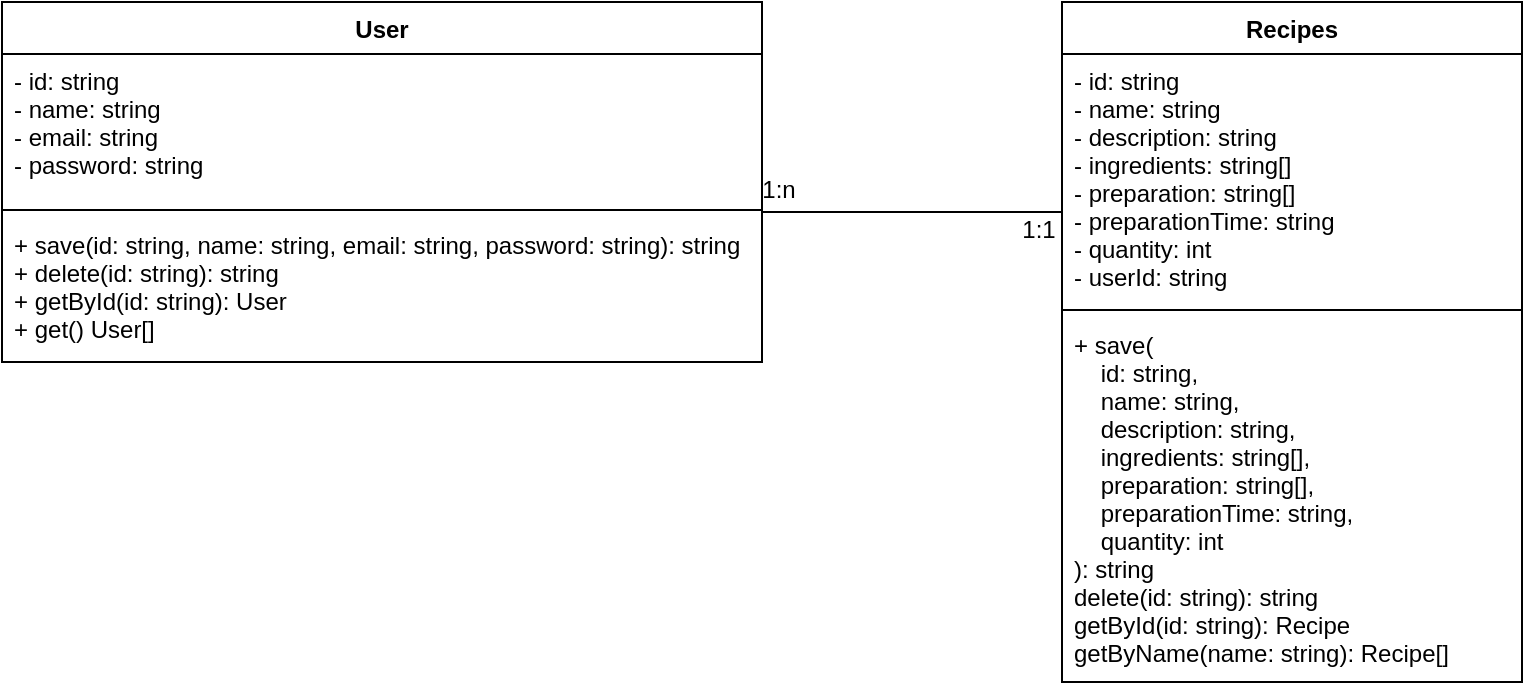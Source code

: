 <mxfile version="20.3.6"><diagram id="G33rjemQGaf8lBjVJ4Pf" name="Page-1"><mxGraphModel dx="658" dy="382" grid="1" gridSize="10" guides="1" tooltips="1" connect="1" arrows="1" fold="1" page="1" pageScale="1" pageWidth="827" pageHeight="1169" math="0" shadow="0"><root><mxCell id="0"/><mxCell id="1" parent="0"/><mxCell id="P5bIV4dvrVd3fcUWHiSK-1" value="User" style="swimlane;fontStyle=1;align=center;verticalAlign=top;childLayout=stackLayout;horizontal=1;startSize=26;horizontalStack=0;resizeParent=1;resizeParentMax=0;resizeLast=0;collapsible=1;marginBottom=0;" vertex="1" parent="1"><mxGeometry x="10" y="10" width="380" height="180" as="geometry"/></mxCell><mxCell id="P5bIV4dvrVd3fcUWHiSK-2" value="- id: string&#10;- name: string&#10;- email: string&#10;- password: string&#10;" style="text;strokeColor=none;fillColor=none;align=left;verticalAlign=top;spacingLeft=4;spacingRight=4;overflow=hidden;rotatable=0;points=[[0,0.5],[1,0.5]];portConstraint=eastwest;" vertex="1" parent="P5bIV4dvrVd3fcUWHiSK-1"><mxGeometry y="26" width="380" height="74" as="geometry"/></mxCell><mxCell id="P5bIV4dvrVd3fcUWHiSK-3" value="" style="line;strokeWidth=1;fillColor=none;align=left;verticalAlign=middle;spacingTop=-1;spacingLeft=3;spacingRight=3;rotatable=0;labelPosition=right;points=[];portConstraint=eastwest;strokeColor=inherit;" vertex="1" parent="P5bIV4dvrVd3fcUWHiSK-1"><mxGeometry y="100" width="380" height="8" as="geometry"/></mxCell><mxCell id="P5bIV4dvrVd3fcUWHiSK-4" value="+ save(id: string, name: string, email: string, password: string): string&#10;+ delete(id: string): string&#10;+ getById(id: string): User&#10;+ get() User[]" style="text;strokeColor=none;fillColor=none;align=left;verticalAlign=top;spacingLeft=4;spacingRight=4;overflow=hidden;rotatable=0;points=[[0,0.5],[1,0.5]];portConstraint=eastwest;" vertex="1" parent="P5bIV4dvrVd3fcUWHiSK-1"><mxGeometry y="108" width="380" height="72" as="geometry"/></mxCell><mxCell id="P5bIV4dvrVd3fcUWHiSK-5" value="Recipes" style="swimlane;fontStyle=1;align=center;verticalAlign=top;childLayout=stackLayout;horizontal=1;startSize=26;horizontalStack=0;resizeParent=1;resizeParentMax=0;resizeLast=0;collapsible=1;marginBottom=0;" vertex="1" parent="1"><mxGeometry x="540" y="10" width="230" height="340" as="geometry"/></mxCell><mxCell id="P5bIV4dvrVd3fcUWHiSK-6" value="- id: string&#10;- name: string&#10;- description: string&#10;- ingredients: string[]&#10;- preparation: string[]&#10;- preparationTime: string&#10;- quantity: int&#10;- userId: string" style="text;strokeColor=none;fillColor=none;align=left;verticalAlign=top;spacingLeft=4;spacingRight=4;overflow=hidden;rotatable=0;points=[[0,0.5],[1,0.5]];portConstraint=eastwest;" vertex="1" parent="P5bIV4dvrVd3fcUWHiSK-5"><mxGeometry y="26" width="230" height="124" as="geometry"/></mxCell><mxCell id="P5bIV4dvrVd3fcUWHiSK-7" value="" style="line;strokeWidth=1;fillColor=none;align=left;verticalAlign=middle;spacingTop=-1;spacingLeft=3;spacingRight=3;rotatable=0;labelPosition=right;points=[];portConstraint=eastwest;strokeColor=inherit;" vertex="1" parent="P5bIV4dvrVd3fcUWHiSK-5"><mxGeometry y="150" width="230" height="8" as="geometry"/></mxCell><mxCell id="P5bIV4dvrVd3fcUWHiSK-8" value="+ save(&#10;    id: string, &#10;    name: string, &#10;    description: string, &#10;    ingredients: string[], &#10;    preparation: string[],    &#10;    preparationTime: string, &#10;    quantity: int&#10;): string&#10;delete(id: string): string&#10;getById(id: string): Recipe&#10;getByName(name: string): Recipe[]" style="text;strokeColor=none;fillColor=none;align=left;verticalAlign=top;spacingLeft=4;spacingRight=4;overflow=hidden;rotatable=0;points=[[0,0.5],[1,0.5]];portConstraint=eastwest;" vertex="1" parent="P5bIV4dvrVd3fcUWHiSK-5"><mxGeometry y="158" width="230" height="182" as="geometry"/></mxCell><mxCell id="P5bIV4dvrVd3fcUWHiSK-10" value="&lt;font style=&quot;font-size: 12px; font-weight: normal;&quot;&gt;1:n&lt;/font&gt;" style="text;strokeColor=none;fillColor=none;html=1;fontSize=24;fontStyle=1;verticalAlign=middle;align=center;" vertex="1" parent="1"><mxGeometry x="370" y="80" width="56" height="40" as="geometry"/></mxCell><mxCell id="P5bIV4dvrVd3fcUWHiSK-11" value="&lt;font style=&quot;font-size: 12px; font-weight: normal;&quot;&gt;1:1&lt;/font&gt;" style="text;strokeColor=none;fillColor=none;html=1;fontSize=24;fontStyle=1;verticalAlign=middle;align=center;" vertex="1" parent="1"><mxGeometry x="500" y="100" width="56" height="40" as="geometry"/></mxCell><mxCell id="P5bIV4dvrVd3fcUWHiSK-12" value="" style="line;strokeWidth=1;html=1;fontSize=12;" vertex="1" parent="1"><mxGeometry x="390" y="110" width="150" height="10" as="geometry"/></mxCell></root></mxGraphModel></diagram></mxfile>